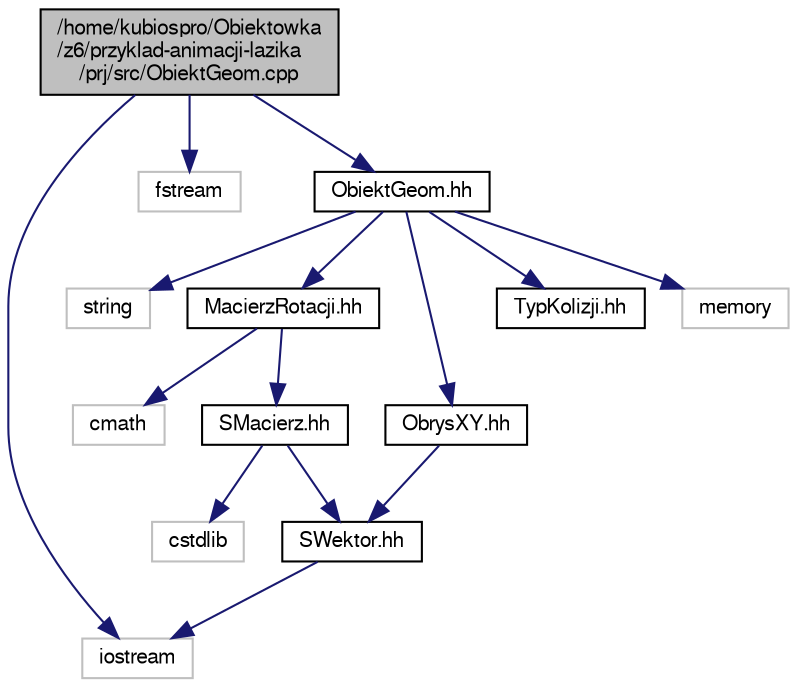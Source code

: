 digraph "/home/kubiospro/Obiektowka/z6/przyklad-animacji-lazika/prj/src/ObiektGeom.cpp"
{
 // LATEX_PDF_SIZE
  edge [fontname="FreeSans",fontsize="10",labelfontname="FreeSans",labelfontsize="10"];
  node [fontname="FreeSans",fontsize="10",shape=record];
  Node1 [label="/home/kubiospro/Obiektowka\l/z6/przyklad-animacji-lazika\l/prj/src/ObiektGeom.cpp",height=0.2,width=0.4,color="black", fillcolor="grey75", style="filled", fontcolor="black",tooltip=" "];
  Node1 -> Node2 [color="midnightblue",fontsize="10",style="solid",fontname="FreeSans"];
  Node2 [label="iostream",height=0.2,width=0.4,color="grey75", fillcolor="white", style="filled",tooltip=" "];
  Node1 -> Node3 [color="midnightblue",fontsize="10",style="solid",fontname="FreeSans"];
  Node3 [label="fstream",height=0.2,width=0.4,color="grey75", fillcolor="white", style="filled",tooltip=" "];
  Node1 -> Node4 [color="midnightblue",fontsize="10",style="solid",fontname="FreeSans"];
  Node4 [label="ObiektGeom.hh",height=0.2,width=0.4,color="black", fillcolor="white", style="filled",URL="$a00047.html",tooltip=" "];
  Node4 -> Node5 [color="midnightblue",fontsize="10",style="solid",fontname="FreeSans"];
  Node5 [label="string",height=0.2,width=0.4,color="grey75", fillcolor="white", style="filled",tooltip=" "];
  Node4 -> Node6 [color="midnightblue",fontsize="10",style="solid",fontname="FreeSans"];
  Node6 [label="MacierzRotacji.hh",height=0.2,width=0.4,color="black", fillcolor="white", style="filled",URL="$a00044.html",tooltip=" "];
  Node6 -> Node7 [color="midnightblue",fontsize="10",style="solid",fontname="FreeSans"];
  Node7 [label="cmath",height=0.2,width=0.4,color="grey75", fillcolor="white", style="filled",tooltip=" "];
  Node6 -> Node8 [color="midnightblue",fontsize="10",style="solid",fontname="FreeSans"];
  Node8 [label="SMacierz.hh",height=0.2,width=0.4,color="black", fillcolor="white", style="filled",URL="$a00062.html",tooltip=" "];
  Node8 -> Node9 [color="midnightblue",fontsize="10",style="solid",fontname="FreeSans"];
  Node9 [label="cstdlib",height=0.2,width=0.4,color="grey75", fillcolor="white", style="filled",tooltip=" "];
  Node8 -> Node10 [color="midnightblue",fontsize="10",style="solid",fontname="FreeSans"];
  Node10 [label="SWektor.hh",height=0.2,width=0.4,color="black", fillcolor="white", style="filled",URL="$a00065.html",tooltip=" "];
  Node10 -> Node2 [color="midnightblue",fontsize="10",style="solid",fontname="FreeSans"];
  Node4 -> Node11 [color="midnightblue",fontsize="10",style="solid",fontname="FreeSans"];
  Node11 [label="ObrysXY.hh",height=0.2,width=0.4,color="black", fillcolor="white", style="filled",URL="$a00050.html",tooltip=" "];
  Node11 -> Node10 [color="midnightblue",fontsize="10",style="solid",fontname="FreeSans"];
  Node4 -> Node12 [color="midnightblue",fontsize="10",style="solid",fontname="FreeSans"];
  Node12 [label="TypKolizji.hh",height=0.2,width=0.4,color="black", fillcolor="white", style="filled",URL="$a00068.html",tooltip=" "];
  Node4 -> Node13 [color="midnightblue",fontsize="10",style="solid",fontname="FreeSans"];
  Node13 [label="memory",height=0.2,width=0.4,color="grey75", fillcolor="white", style="filled",tooltip=" "];
}
